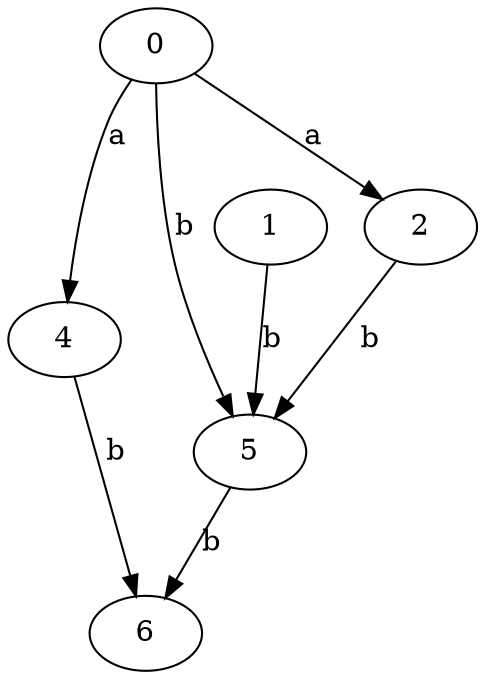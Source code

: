 strict digraph  {
0;
2;
4;
1;
5;
6;
0 -> 2  [label=a];
0 -> 4  [label=a];
0 -> 5  [label=b];
2 -> 5  [label=b];
4 -> 6  [label=b];
1 -> 5  [label=b];
5 -> 6  [label=b];
}
